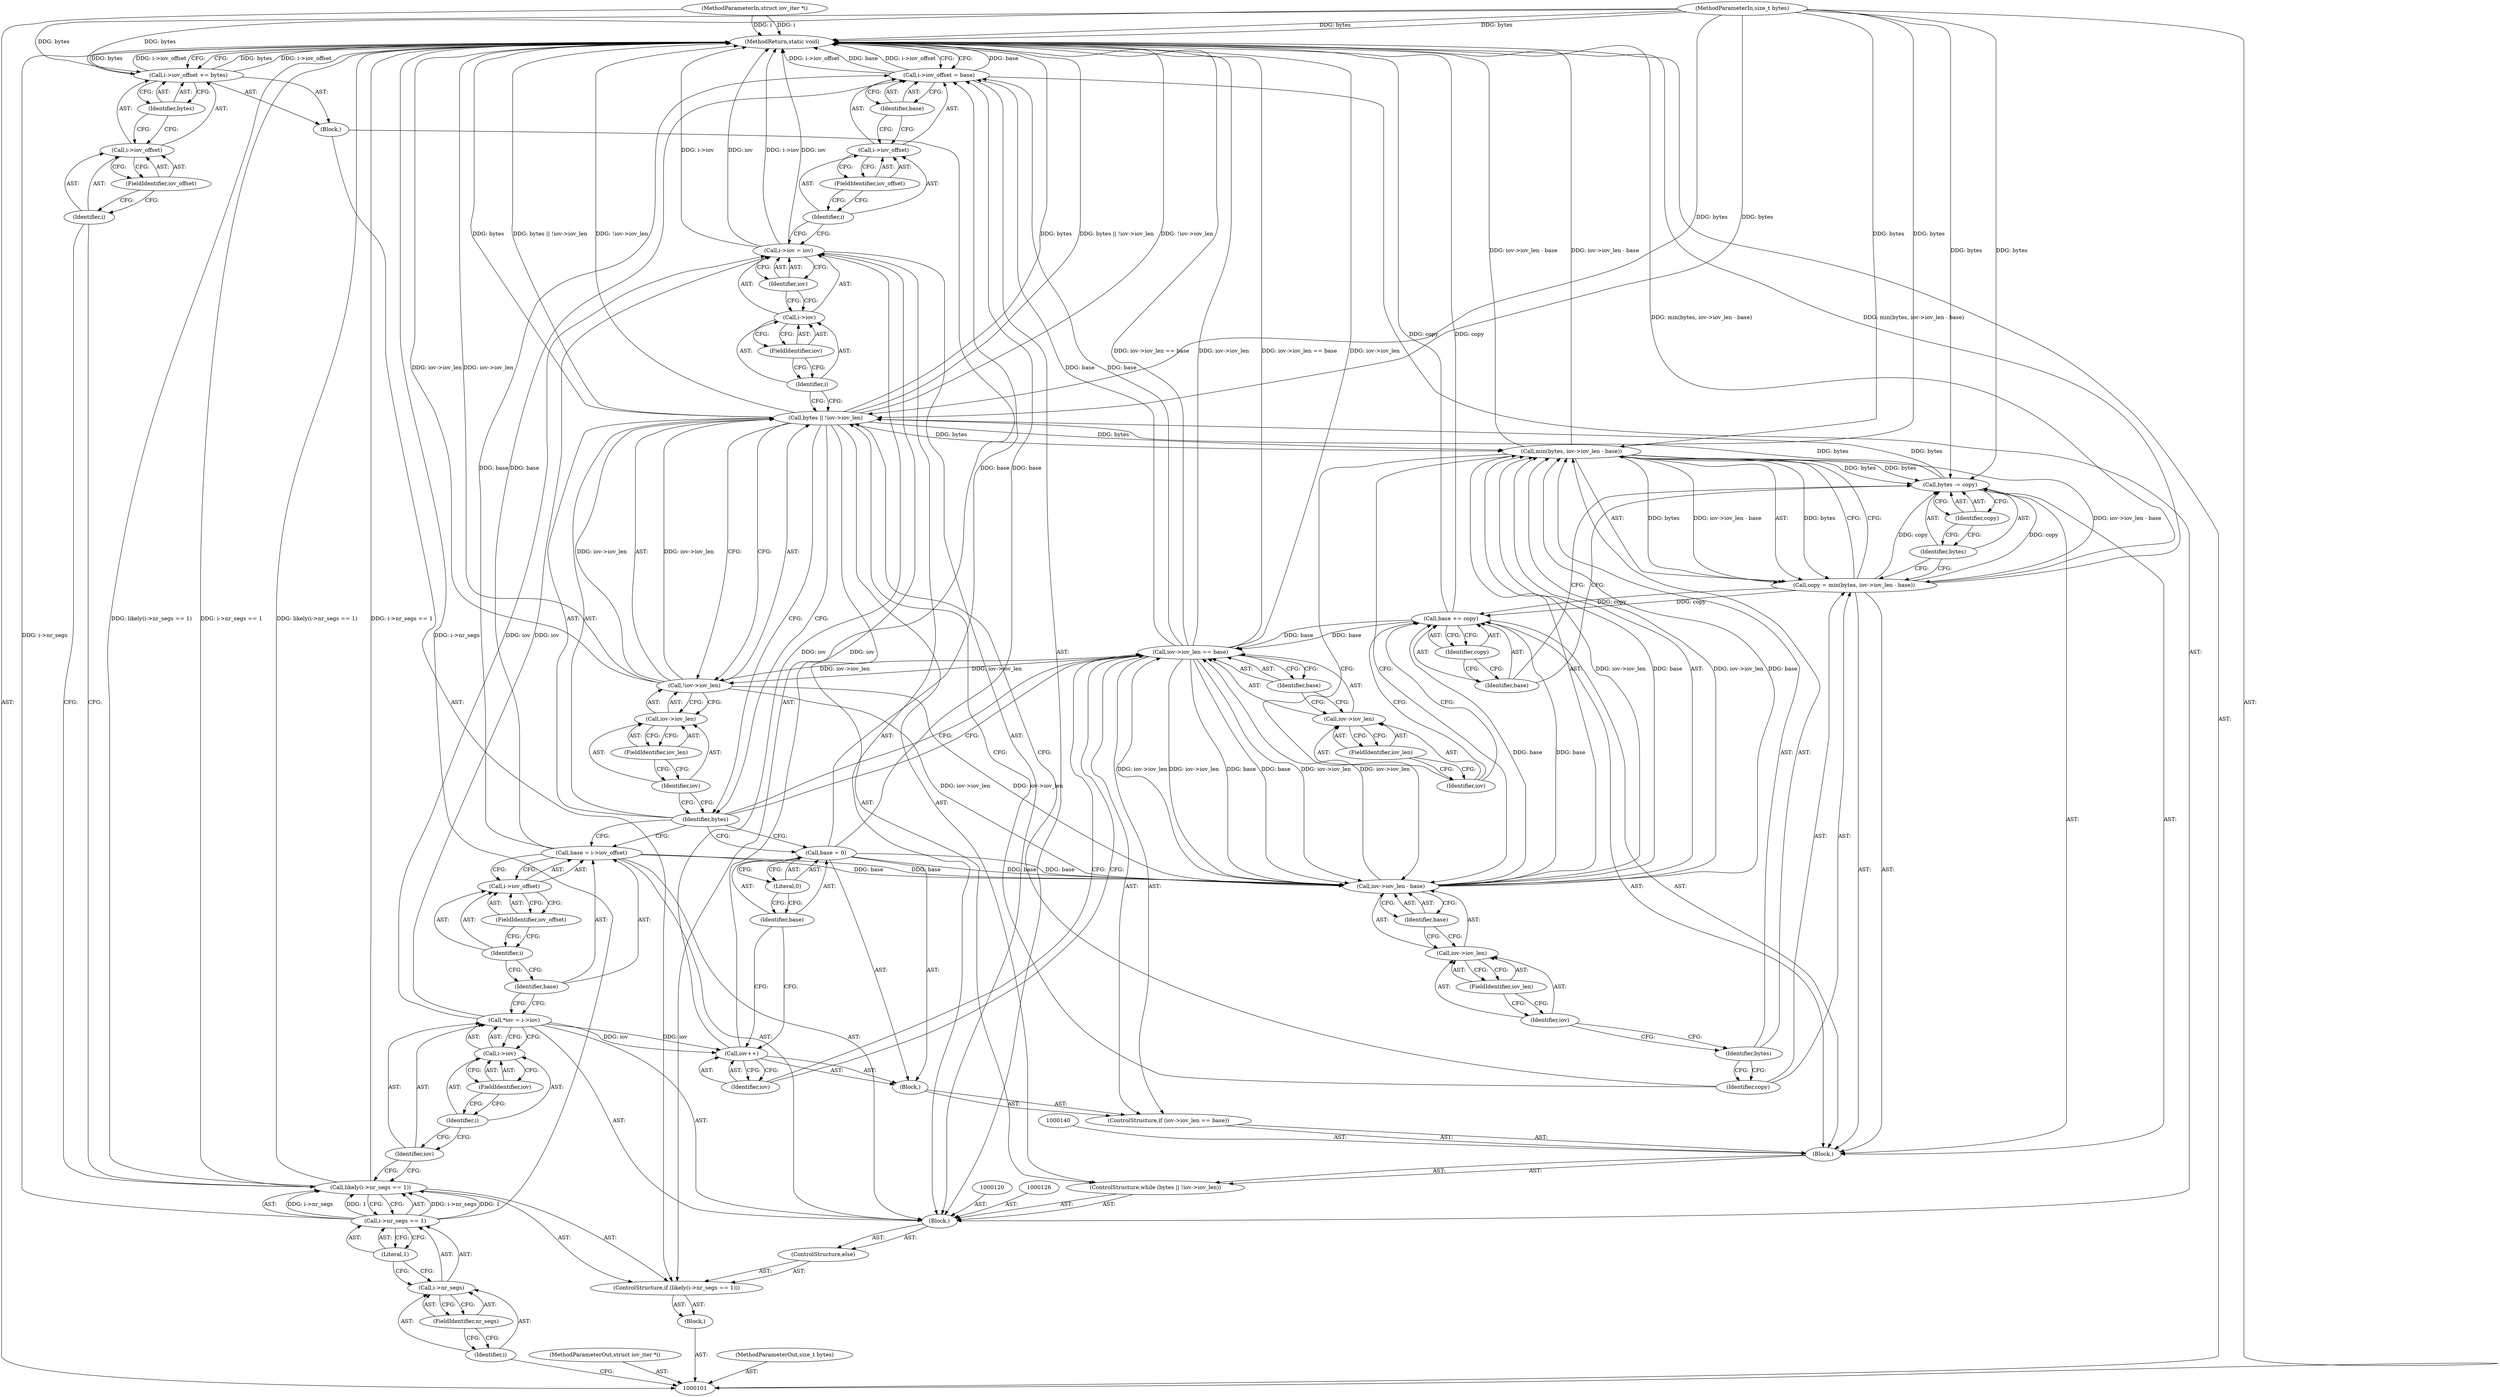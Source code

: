 digraph "0_linux_124d3b7041f9a0ca7c43a6293e1cae4576c32fd5" {
"1000178" [label="(MethodReturn,static void)"];
"1000102" [label="(MethodParameterIn,struct iov_iter *i)"];
"1000238" [label="(MethodParameterOut,struct iov_iter *i)"];
"1000103" [label="(MethodParameterIn,size_t bytes)"];
"1000239" [label="(MethodParameterOut,size_t bytes)"];
"1000135" [label="(Call,!iov->iov_len)"];
"1000136" [label="(Call,iov->iov_len)"];
"1000137" [label="(Identifier,iov)"];
"1000132" [label="(ControlStructure,while (bytes || !iov->iov_len))"];
"1000138" [label="(FieldIdentifier,iov_len)"];
"1000133" [label="(Call,bytes || !iov->iov_len)"];
"1000134" [label="(Identifier,bytes)"];
"1000143" [label="(Call,min(bytes, iov->iov_len - base))"];
"1000144" [label="(Identifier,bytes)"];
"1000145" [label="(Call,iov->iov_len - base)"];
"1000146" [label="(Call,iov->iov_len)"];
"1000147" [label="(Identifier,iov)"];
"1000148" [label="(FieldIdentifier,iov_len)"];
"1000139" [label="(Block,)"];
"1000149" [label="(Identifier,base)"];
"1000141" [label="(Call,copy = min(bytes, iov->iov_len - base))"];
"1000142" [label="(Identifier,copy)"];
"1000152" [label="(Identifier,copy)"];
"1000150" [label="(Call,bytes -= copy)"];
"1000151" [label="(Identifier,bytes)"];
"1000155" [label="(Identifier,copy)"];
"1000153" [label="(Call,base += copy)"];
"1000154" [label="(Identifier,base)"];
"1000160" [label="(FieldIdentifier,iov_len)"];
"1000161" [label="(Identifier,base)"];
"1000162" [label="(Block,)"];
"1000156" [label="(ControlStructure,if (iov->iov_len == base))"];
"1000157" [label="(Call,iov->iov_len == base)"];
"1000158" [label="(Call,iov->iov_len)"];
"1000159" [label="(Identifier,iov)"];
"1000163" [label="(Call,iov++)"];
"1000164" [label="(Identifier,iov)"];
"1000104" [label="(Block,)"];
"1000167" [label="(Literal,0)"];
"1000165" [label="(Call,base = 0)"];
"1000166" [label="(Identifier,base)"];
"1000172" [label="(Identifier,iov)"];
"1000168" [label="(Call,i->iov = iov)"];
"1000169" [label="(Call,i->iov)"];
"1000170" [label="(Identifier,i)"];
"1000171" [label="(FieldIdentifier,iov)"];
"1000177" [label="(Identifier,base)"];
"1000173" [label="(Call,i->iov_offset = base)"];
"1000174" [label="(Call,i->iov_offset)"];
"1000175" [label="(Identifier,i)"];
"1000176" [label="(FieldIdentifier,iov_offset)"];
"1000105" [label="(ControlStructure,if (likely(i->nr_segs == 1)))"];
"1000107" [label="(Call,i->nr_segs == 1)"];
"1000108" [label="(Call,i->nr_segs)"];
"1000109" [label="(Identifier,i)"];
"1000110" [label="(FieldIdentifier,nr_segs)"];
"1000111" [label="(Literal,1)"];
"1000112" [label="(Block,)"];
"1000106" [label="(Call,likely(i->nr_segs == 1))"];
"1000117" [label="(Identifier,bytes)"];
"1000113" [label="(Call,i->iov_offset += bytes)"];
"1000114" [label="(Call,i->iov_offset)"];
"1000115" [label="(Identifier,i)"];
"1000116" [label="(FieldIdentifier,iov_offset)"];
"1000118" [label="(ControlStructure,else)"];
"1000121" [label="(Call,*iov = i->iov)"];
"1000122" [label="(Identifier,iov)"];
"1000123" [label="(Call,i->iov)"];
"1000124" [label="(Identifier,i)"];
"1000125" [label="(FieldIdentifier,iov)"];
"1000127" [label="(Call,base = i->iov_offset)"];
"1000128" [label="(Identifier,base)"];
"1000129" [label="(Call,i->iov_offset)"];
"1000130" [label="(Identifier,i)"];
"1000131" [label="(FieldIdentifier,iov_offset)"];
"1000119" [label="(Block,)"];
"1000178" -> "1000101"  [label="AST: "];
"1000178" -> "1000113"  [label="CFG: "];
"1000178" -> "1000173"  [label="CFG: "];
"1000113" -> "1000178"  [label="DDG: bytes"];
"1000113" -> "1000178"  [label="DDG: i->iov_offset"];
"1000168" -> "1000178"  [label="DDG: iov"];
"1000168" -> "1000178"  [label="DDG: i->iov"];
"1000107" -> "1000178"  [label="DDG: i->nr_segs"];
"1000106" -> "1000178"  [label="DDG: i->nr_segs == 1"];
"1000106" -> "1000178"  [label="DDG: likely(i->nr_segs == 1)"];
"1000157" -> "1000178"  [label="DDG: iov->iov_len == base"];
"1000157" -> "1000178"  [label="DDG: iov->iov_len"];
"1000153" -> "1000178"  [label="DDG: copy"];
"1000133" -> "1000178"  [label="DDG: bytes"];
"1000133" -> "1000178"  [label="DDG: bytes || !iov->iov_len"];
"1000133" -> "1000178"  [label="DDG: !iov->iov_len"];
"1000103" -> "1000178"  [label="DDG: bytes"];
"1000102" -> "1000178"  [label="DDG: i"];
"1000141" -> "1000178"  [label="DDG: min(bytes, iov->iov_len - base)"];
"1000135" -> "1000178"  [label="DDG: iov->iov_len"];
"1000143" -> "1000178"  [label="DDG: iov->iov_len - base"];
"1000173" -> "1000178"  [label="DDG: base"];
"1000173" -> "1000178"  [label="DDG: i->iov_offset"];
"1000102" -> "1000101"  [label="AST: "];
"1000102" -> "1000178"  [label="DDG: i"];
"1000238" -> "1000101"  [label="AST: "];
"1000103" -> "1000101"  [label="AST: "];
"1000103" -> "1000178"  [label="DDG: bytes"];
"1000103" -> "1000113"  [label="DDG: bytes"];
"1000103" -> "1000133"  [label="DDG: bytes"];
"1000103" -> "1000143"  [label="DDG: bytes"];
"1000103" -> "1000150"  [label="DDG: bytes"];
"1000239" -> "1000101"  [label="AST: "];
"1000135" -> "1000133"  [label="AST: "];
"1000135" -> "1000136"  [label="CFG: "];
"1000136" -> "1000135"  [label="AST: "];
"1000133" -> "1000135"  [label="CFG: "];
"1000135" -> "1000178"  [label="DDG: iov->iov_len"];
"1000135" -> "1000133"  [label="DDG: iov->iov_len"];
"1000157" -> "1000135"  [label="DDG: iov->iov_len"];
"1000135" -> "1000145"  [label="DDG: iov->iov_len"];
"1000136" -> "1000135"  [label="AST: "];
"1000136" -> "1000138"  [label="CFG: "];
"1000137" -> "1000136"  [label="AST: "];
"1000138" -> "1000136"  [label="AST: "];
"1000135" -> "1000136"  [label="CFG: "];
"1000137" -> "1000136"  [label="AST: "];
"1000137" -> "1000134"  [label="CFG: "];
"1000138" -> "1000137"  [label="CFG: "];
"1000132" -> "1000119"  [label="AST: "];
"1000133" -> "1000132"  [label="AST: "];
"1000139" -> "1000132"  [label="AST: "];
"1000138" -> "1000136"  [label="AST: "];
"1000138" -> "1000137"  [label="CFG: "];
"1000136" -> "1000138"  [label="CFG: "];
"1000133" -> "1000132"  [label="AST: "];
"1000133" -> "1000134"  [label="CFG: "];
"1000133" -> "1000135"  [label="CFG: "];
"1000134" -> "1000133"  [label="AST: "];
"1000135" -> "1000133"  [label="AST: "];
"1000142" -> "1000133"  [label="CFG: "];
"1000170" -> "1000133"  [label="CFG: "];
"1000133" -> "1000178"  [label="DDG: bytes"];
"1000133" -> "1000178"  [label="DDG: bytes || !iov->iov_len"];
"1000133" -> "1000178"  [label="DDG: !iov->iov_len"];
"1000150" -> "1000133"  [label="DDG: bytes"];
"1000103" -> "1000133"  [label="DDG: bytes"];
"1000135" -> "1000133"  [label="DDG: iov->iov_len"];
"1000133" -> "1000143"  [label="DDG: bytes"];
"1000134" -> "1000133"  [label="AST: "];
"1000134" -> "1000165"  [label="CFG: "];
"1000134" -> "1000157"  [label="CFG: "];
"1000134" -> "1000127"  [label="CFG: "];
"1000137" -> "1000134"  [label="CFG: "];
"1000133" -> "1000134"  [label="CFG: "];
"1000143" -> "1000141"  [label="AST: "];
"1000143" -> "1000145"  [label="CFG: "];
"1000144" -> "1000143"  [label="AST: "];
"1000145" -> "1000143"  [label="AST: "];
"1000141" -> "1000143"  [label="CFG: "];
"1000143" -> "1000178"  [label="DDG: iov->iov_len - base"];
"1000143" -> "1000141"  [label="DDG: bytes"];
"1000143" -> "1000141"  [label="DDG: iov->iov_len - base"];
"1000133" -> "1000143"  [label="DDG: bytes"];
"1000103" -> "1000143"  [label="DDG: bytes"];
"1000145" -> "1000143"  [label="DDG: iov->iov_len"];
"1000145" -> "1000143"  [label="DDG: base"];
"1000143" -> "1000150"  [label="DDG: bytes"];
"1000144" -> "1000143"  [label="AST: "];
"1000144" -> "1000142"  [label="CFG: "];
"1000147" -> "1000144"  [label="CFG: "];
"1000145" -> "1000143"  [label="AST: "];
"1000145" -> "1000149"  [label="CFG: "];
"1000146" -> "1000145"  [label="AST: "];
"1000149" -> "1000145"  [label="AST: "];
"1000143" -> "1000145"  [label="CFG: "];
"1000145" -> "1000143"  [label="DDG: iov->iov_len"];
"1000145" -> "1000143"  [label="DDG: base"];
"1000157" -> "1000145"  [label="DDG: iov->iov_len"];
"1000157" -> "1000145"  [label="DDG: base"];
"1000135" -> "1000145"  [label="DDG: iov->iov_len"];
"1000165" -> "1000145"  [label="DDG: base"];
"1000127" -> "1000145"  [label="DDG: base"];
"1000145" -> "1000153"  [label="DDG: base"];
"1000145" -> "1000157"  [label="DDG: iov->iov_len"];
"1000146" -> "1000145"  [label="AST: "];
"1000146" -> "1000148"  [label="CFG: "];
"1000147" -> "1000146"  [label="AST: "];
"1000148" -> "1000146"  [label="AST: "];
"1000149" -> "1000146"  [label="CFG: "];
"1000147" -> "1000146"  [label="AST: "];
"1000147" -> "1000144"  [label="CFG: "];
"1000148" -> "1000147"  [label="CFG: "];
"1000148" -> "1000146"  [label="AST: "];
"1000148" -> "1000147"  [label="CFG: "];
"1000146" -> "1000148"  [label="CFG: "];
"1000139" -> "1000132"  [label="AST: "];
"1000140" -> "1000139"  [label="AST: "];
"1000141" -> "1000139"  [label="AST: "];
"1000150" -> "1000139"  [label="AST: "];
"1000153" -> "1000139"  [label="AST: "];
"1000156" -> "1000139"  [label="AST: "];
"1000149" -> "1000145"  [label="AST: "];
"1000149" -> "1000146"  [label="CFG: "];
"1000145" -> "1000149"  [label="CFG: "];
"1000141" -> "1000139"  [label="AST: "];
"1000141" -> "1000143"  [label="CFG: "];
"1000142" -> "1000141"  [label="AST: "];
"1000143" -> "1000141"  [label="AST: "];
"1000151" -> "1000141"  [label="CFG: "];
"1000141" -> "1000178"  [label="DDG: min(bytes, iov->iov_len - base)"];
"1000143" -> "1000141"  [label="DDG: bytes"];
"1000143" -> "1000141"  [label="DDG: iov->iov_len - base"];
"1000141" -> "1000150"  [label="DDG: copy"];
"1000141" -> "1000153"  [label="DDG: copy"];
"1000142" -> "1000141"  [label="AST: "];
"1000142" -> "1000133"  [label="CFG: "];
"1000144" -> "1000142"  [label="CFG: "];
"1000152" -> "1000150"  [label="AST: "];
"1000152" -> "1000151"  [label="CFG: "];
"1000150" -> "1000152"  [label="CFG: "];
"1000150" -> "1000139"  [label="AST: "];
"1000150" -> "1000152"  [label="CFG: "];
"1000151" -> "1000150"  [label="AST: "];
"1000152" -> "1000150"  [label="AST: "];
"1000154" -> "1000150"  [label="CFG: "];
"1000150" -> "1000133"  [label="DDG: bytes"];
"1000141" -> "1000150"  [label="DDG: copy"];
"1000143" -> "1000150"  [label="DDG: bytes"];
"1000103" -> "1000150"  [label="DDG: bytes"];
"1000151" -> "1000150"  [label="AST: "];
"1000151" -> "1000141"  [label="CFG: "];
"1000152" -> "1000151"  [label="CFG: "];
"1000155" -> "1000153"  [label="AST: "];
"1000155" -> "1000154"  [label="CFG: "];
"1000153" -> "1000155"  [label="CFG: "];
"1000153" -> "1000139"  [label="AST: "];
"1000153" -> "1000155"  [label="CFG: "];
"1000154" -> "1000153"  [label="AST: "];
"1000155" -> "1000153"  [label="AST: "];
"1000159" -> "1000153"  [label="CFG: "];
"1000153" -> "1000178"  [label="DDG: copy"];
"1000141" -> "1000153"  [label="DDG: copy"];
"1000145" -> "1000153"  [label="DDG: base"];
"1000153" -> "1000157"  [label="DDG: base"];
"1000154" -> "1000153"  [label="AST: "];
"1000154" -> "1000150"  [label="CFG: "];
"1000155" -> "1000154"  [label="CFG: "];
"1000160" -> "1000158"  [label="AST: "];
"1000160" -> "1000159"  [label="CFG: "];
"1000158" -> "1000160"  [label="CFG: "];
"1000161" -> "1000157"  [label="AST: "];
"1000161" -> "1000158"  [label="CFG: "];
"1000157" -> "1000161"  [label="CFG: "];
"1000162" -> "1000156"  [label="AST: "];
"1000163" -> "1000162"  [label="AST: "];
"1000165" -> "1000162"  [label="AST: "];
"1000156" -> "1000139"  [label="AST: "];
"1000157" -> "1000156"  [label="AST: "];
"1000162" -> "1000156"  [label="AST: "];
"1000157" -> "1000156"  [label="AST: "];
"1000157" -> "1000161"  [label="CFG: "];
"1000158" -> "1000157"  [label="AST: "];
"1000161" -> "1000157"  [label="AST: "];
"1000134" -> "1000157"  [label="CFG: "];
"1000164" -> "1000157"  [label="CFG: "];
"1000157" -> "1000178"  [label="DDG: iov->iov_len == base"];
"1000157" -> "1000178"  [label="DDG: iov->iov_len"];
"1000157" -> "1000135"  [label="DDG: iov->iov_len"];
"1000157" -> "1000145"  [label="DDG: iov->iov_len"];
"1000157" -> "1000145"  [label="DDG: base"];
"1000145" -> "1000157"  [label="DDG: iov->iov_len"];
"1000153" -> "1000157"  [label="DDG: base"];
"1000157" -> "1000173"  [label="DDG: base"];
"1000158" -> "1000157"  [label="AST: "];
"1000158" -> "1000160"  [label="CFG: "];
"1000159" -> "1000158"  [label="AST: "];
"1000160" -> "1000158"  [label="AST: "];
"1000161" -> "1000158"  [label="CFG: "];
"1000159" -> "1000158"  [label="AST: "];
"1000159" -> "1000153"  [label="CFG: "];
"1000160" -> "1000159"  [label="CFG: "];
"1000163" -> "1000162"  [label="AST: "];
"1000163" -> "1000164"  [label="CFG: "];
"1000164" -> "1000163"  [label="AST: "];
"1000166" -> "1000163"  [label="CFG: "];
"1000121" -> "1000163"  [label="DDG: iov"];
"1000163" -> "1000168"  [label="DDG: iov"];
"1000164" -> "1000163"  [label="AST: "];
"1000164" -> "1000157"  [label="CFG: "];
"1000163" -> "1000164"  [label="CFG: "];
"1000104" -> "1000101"  [label="AST: "];
"1000105" -> "1000104"  [label="AST: "];
"1000167" -> "1000165"  [label="AST: "];
"1000167" -> "1000166"  [label="CFG: "];
"1000165" -> "1000167"  [label="CFG: "];
"1000165" -> "1000162"  [label="AST: "];
"1000165" -> "1000167"  [label="CFG: "];
"1000166" -> "1000165"  [label="AST: "];
"1000167" -> "1000165"  [label="AST: "];
"1000134" -> "1000165"  [label="CFG: "];
"1000165" -> "1000145"  [label="DDG: base"];
"1000165" -> "1000173"  [label="DDG: base"];
"1000166" -> "1000165"  [label="AST: "];
"1000166" -> "1000163"  [label="CFG: "];
"1000167" -> "1000166"  [label="CFG: "];
"1000172" -> "1000168"  [label="AST: "];
"1000172" -> "1000169"  [label="CFG: "];
"1000168" -> "1000172"  [label="CFG: "];
"1000168" -> "1000119"  [label="AST: "];
"1000168" -> "1000172"  [label="CFG: "];
"1000169" -> "1000168"  [label="AST: "];
"1000172" -> "1000168"  [label="AST: "];
"1000175" -> "1000168"  [label="CFG: "];
"1000168" -> "1000178"  [label="DDG: iov"];
"1000168" -> "1000178"  [label="DDG: i->iov"];
"1000163" -> "1000168"  [label="DDG: iov"];
"1000121" -> "1000168"  [label="DDG: iov"];
"1000169" -> "1000168"  [label="AST: "];
"1000169" -> "1000171"  [label="CFG: "];
"1000170" -> "1000169"  [label="AST: "];
"1000171" -> "1000169"  [label="AST: "];
"1000172" -> "1000169"  [label="CFG: "];
"1000170" -> "1000169"  [label="AST: "];
"1000170" -> "1000133"  [label="CFG: "];
"1000171" -> "1000170"  [label="CFG: "];
"1000171" -> "1000169"  [label="AST: "];
"1000171" -> "1000170"  [label="CFG: "];
"1000169" -> "1000171"  [label="CFG: "];
"1000177" -> "1000173"  [label="AST: "];
"1000177" -> "1000174"  [label="CFG: "];
"1000173" -> "1000177"  [label="CFG: "];
"1000173" -> "1000119"  [label="AST: "];
"1000173" -> "1000177"  [label="CFG: "];
"1000174" -> "1000173"  [label="AST: "];
"1000177" -> "1000173"  [label="AST: "];
"1000178" -> "1000173"  [label="CFG: "];
"1000173" -> "1000178"  [label="DDG: base"];
"1000173" -> "1000178"  [label="DDG: i->iov_offset"];
"1000165" -> "1000173"  [label="DDG: base"];
"1000127" -> "1000173"  [label="DDG: base"];
"1000157" -> "1000173"  [label="DDG: base"];
"1000174" -> "1000173"  [label="AST: "];
"1000174" -> "1000176"  [label="CFG: "];
"1000175" -> "1000174"  [label="AST: "];
"1000176" -> "1000174"  [label="AST: "];
"1000177" -> "1000174"  [label="CFG: "];
"1000175" -> "1000174"  [label="AST: "];
"1000175" -> "1000168"  [label="CFG: "];
"1000176" -> "1000175"  [label="CFG: "];
"1000176" -> "1000174"  [label="AST: "];
"1000176" -> "1000175"  [label="CFG: "];
"1000174" -> "1000176"  [label="CFG: "];
"1000105" -> "1000104"  [label="AST: "];
"1000106" -> "1000105"  [label="AST: "];
"1000112" -> "1000105"  [label="AST: "];
"1000118" -> "1000105"  [label="AST: "];
"1000107" -> "1000106"  [label="AST: "];
"1000107" -> "1000111"  [label="CFG: "];
"1000108" -> "1000107"  [label="AST: "];
"1000111" -> "1000107"  [label="AST: "];
"1000106" -> "1000107"  [label="CFG: "];
"1000107" -> "1000178"  [label="DDG: i->nr_segs"];
"1000107" -> "1000106"  [label="DDG: i->nr_segs"];
"1000107" -> "1000106"  [label="DDG: 1"];
"1000108" -> "1000107"  [label="AST: "];
"1000108" -> "1000110"  [label="CFG: "];
"1000109" -> "1000108"  [label="AST: "];
"1000110" -> "1000108"  [label="AST: "];
"1000111" -> "1000108"  [label="CFG: "];
"1000109" -> "1000108"  [label="AST: "];
"1000109" -> "1000101"  [label="CFG: "];
"1000110" -> "1000109"  [label="CFG: "];
"1000110" -> "1000108"  [label="AST: "];
"1000110" -> "1000109"  [label="CFG: "];
"1000108" -> "1000110"  [label="CFG: "];
"1000111" -> "1000107"  [label="AST: "];
"1000111" -> "1000108"  [label="CFG: "];
"1000107" -> "1000111"  [label="CFG: "];
"1000112" -> "1000105"  [label="AST: "];
"1000113" -> "1000112"  [label="AST: "];
"1000106" -> "1000105"  [label="AST: "];
"1000106" -> "1000107"  [label="CFG: "];
"1000107" -> "1000106"  [label="AST: "];
"1000115" -> "1000106"  [label="CFG: "];
"1000122" -> "1000106"  [label="CFG: "];
"1000106" -> "1000178"  [label="DDG: i->nr_segs == 1"];
"1000106" -> "1000178"  [label="DDG: likely(i->nr_segs == 1)"];
"1000107" -> "1000106"  [label="DDG: i->nr_segs"];
"1000107" -> "1000106"  [label="DDG: 1"];
"1000117" -> "1000113"  [label="AST: "];
"1000117" -> "1000114"  [label="CFG: "];
"1000113" -> "1000117"  [label="CFG: "];
"1000113" -> "1000112"  [label="AST: "];
"1000113" -> "1000117"  [label="CFG: "];
"1000114" -> "1000113"  [label="AST: "];
"1000117" -> "1000113"  [label="AST: "];
"1000178" -> "1000113"  [label="CFG: "];
"1000113" -> "1000178"  [label="DDG: bytes"];
"1000113" -> "1000178"  [label="DDG: i->iov_offset"];
"1000103" -> "1000113"  [label="DDG: bytes"];
"1000114" -> "1000113"  [label="AST: "];
"1000114" -> "1000116"  [label="CFG: "];
"1000115" -> "1000114"  [label="AST: "];
"1000116" -> "1000114"  [label="AST: "];
"1000117" -> "1000114"  [label="CFG: "];
"1000115" -> "1000114"  [label="AST: "];
"1000115" -> "1000106"  [label="CFG: "];
"1000116" -> "1000115"  [label="CFG: "];
"1000116" -> "1000114"  [label="AST: "];
"1000116" -> "1000115"  [label="CFG: "];
"1000114" -> "1000116"  [label="CFG: "];
"1000118" -> "1000105"  [label="AST: "];
"1000119" -> "1000118"  [label="AST: "];
"1000121" -> "1000119"  [label="AST: "];
"1000121" -> "1000123"  [label="CFG: "];
"1000122" -> "1000121"  [label="AST: "];
"1000123" -> "1000121"  [label="AST: "];
"1000128" -> "1000121"  [label="CFG: "];
"1000121" -> "1000163"  [label="DDG: iov"];
"1000121" -> "1000168"  [label="DDG: iov"];
"1000122" -> "1000121"  [label="AST: "];
"1000122" -> "1000106"  [label="CFG: "];
"1000124" -> "1000122"  [label="CFG: "];
"1000123" -> "1000121"  [label="AST: "];
"1000123" -> "1000125"  [label="CFG: "];
"1000124" -> "1000123"  [label="AST: "];
"1000125" -> "1000123"  [label="AST: "];
"1000121" -> "1000123"  [label="CFG: "];
"1000124" -> "1000123"  [label="AST: "];
"1000124" -> "1000122"  [label="CFG: "];
"1000125" -> "1000124"  [label="CFG: "];
"1000125" -> "1000123"  [label="AST: "];
"1000125" -> "1000124"  [label="CFG: "];
"1000123" -> "1000125"  [label="CFG: "];
"1000127" -> "1000119"  [label="AST: "];
"1000127" -> "1000129"  [label="CFG: "];
"1000128" -> "1000127"  [label="AST: "];
"1000129" -> "1000127"  [label="AST: "];
"1000134" -> "1000127"  [label="CFG: "];
"1000127" -> "1000145"  [label="DDG: base"];
"1000127" -> "1000173"  [label="DDG: base"];
"1000128" -> "1000127"  [label="AST: "];
"1000128" -> "1000121"  [label="CFG: "];
"1000130" -> "1000128"  [label="CFG: "];
"1000129" -> "1000127"  [label="AST: "];
"1000129" -> "1000131"  [label="CFG: "];
"1000130" -> "1000129"  [label="AST: "];
"1000131" -> "1000129"  [label="AST: "];
"1000127" -> "1000129"  [label="CFG: "];
"1000130" -> "1000129"  [label="AST: "];
"1000130" -> "1000128"  [label="CFG: "];
"1000131" -> "1000130"  [label="CFG: "];
"1000131" -> "1000129"  [label="AST: "];
"1000131" -> "1000130"  [label="CFG: "];
"1000129" -> "1000131"  [label="CFG: "];
"1000119" -> "1000118"  [label="AST: "];
"1000120" -> "1000119"  [label="AST: "];
"1000121" -> "1000119"  [label="AST: "];
"1000126" -> "1000119"  [label="AST: "];
"1000127" -> "1000119"  [label="AST: "];
"1000132" -> "1000119"  [label="AST: "];
"1000168" -> "1000119"  [label="AST: "];
"1000173" -> "1000119"  [label="AST: "];
}
